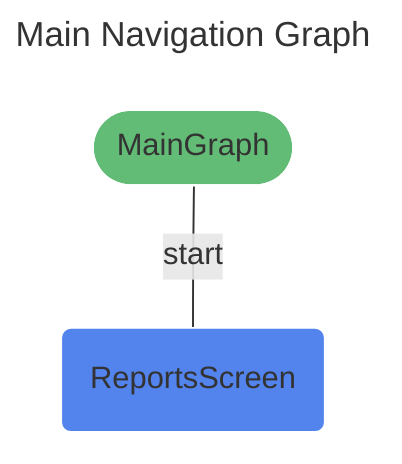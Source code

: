 ---
title: Main Navigation Graph
---
%%{init: {'theme':'base', 'themeVariables': { 'primaryTextColor': '#fff' }}%%
graph TD
main(["MainGraph"]) -- "start" --- Reports("ReportsScreen")


classDef destination fill:#5383EC,stroke:#ffffff;
class Reports destination;
classDef navgraph fill:#63BC76,stroke:#ffffff;
class main navgraph;
